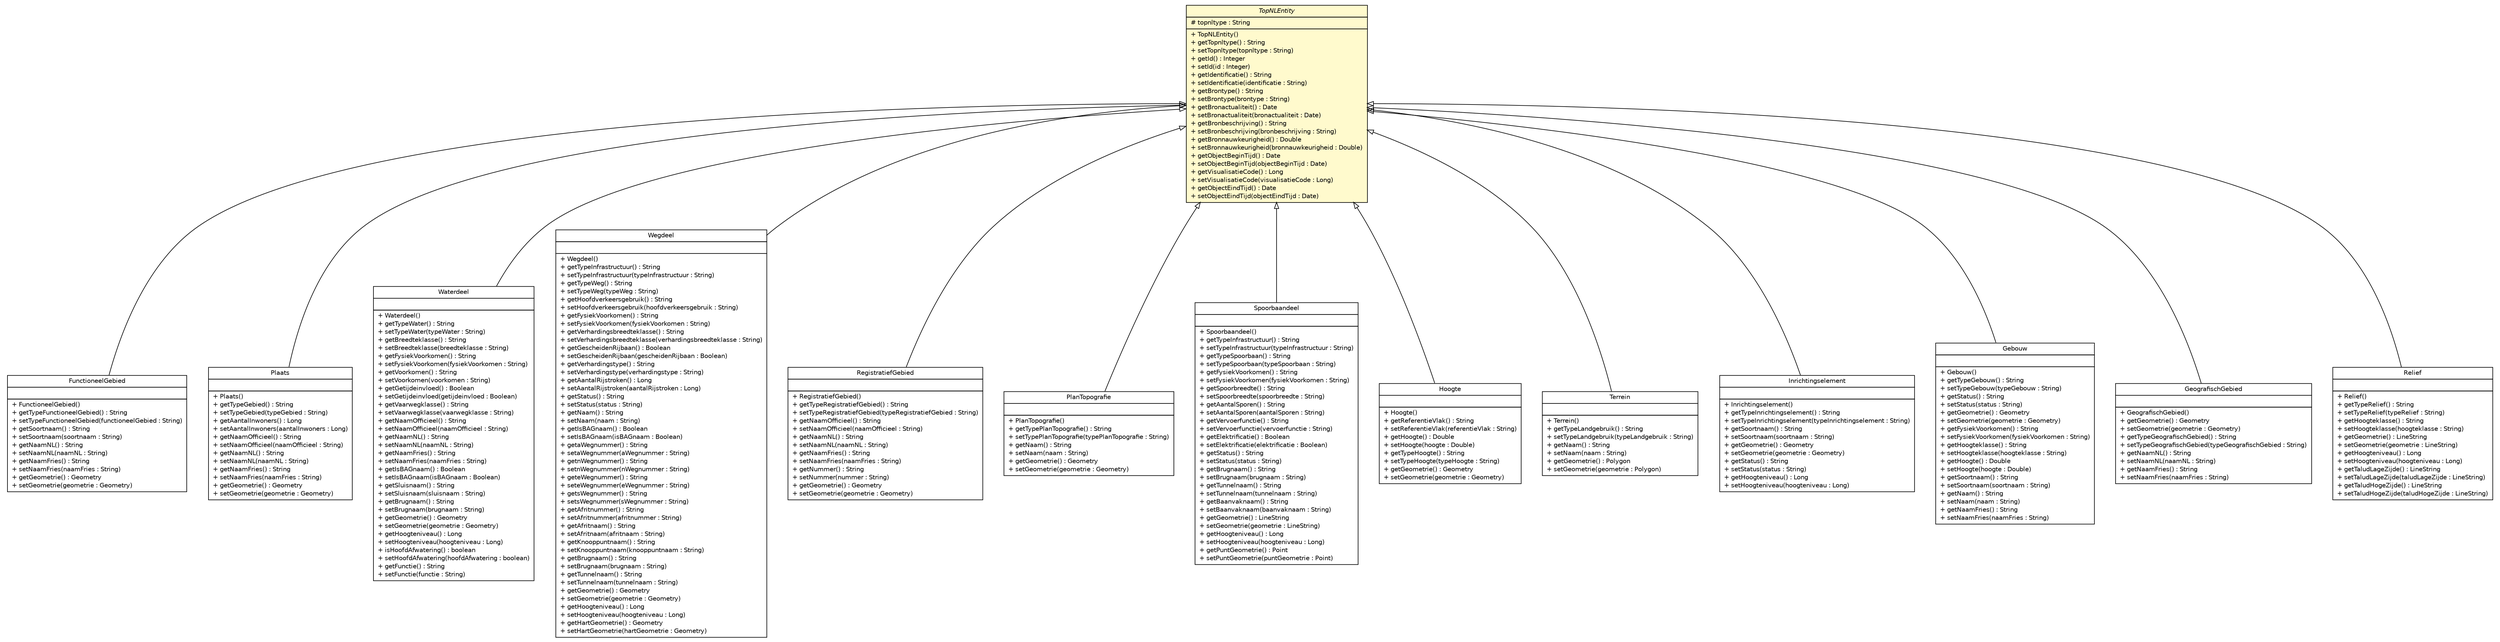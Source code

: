 #!/usr/local/bin/dot
#
# Class diagram 
# Generated by UMLGraph version R5_6-24-gf6e263 (http://www.umlgraph.org/)
#

digraph G {
	edge [fontname="Helvetica",fontsize=10,labelfontname="Helvetica",labelfontsize=10];
	node [fontname="Helvetica",fontsize=10,shape=plaintext];
	nodesep=0.25;
	ranksep=0.5;
	// nl.b3p.topnl.entities.FunctioneelGebied
	c38045 [label=<<table title="nl.b3p.topnl.entities.FunctioneelGebied" border="0" cellborder="1" cellspacing="0" cellpadding="2" port="p" href="./FunctioneelGebied.html">
		<tr><td><table border="0" cellspacing="0" cellpadding="1">
<tr><td align="center" balign="center"> FunctioneelGebied </td></tr>
		</table></td></tr>
		<tr><td><table border="0" cellspacing="0" cellpadding="1">
<tr><td align="left" balign="left">  </td></tr>
		</table></td></tr>
		<tr><td><table border="0" cellspacing="0" cellpadding="1">
<tr><td align="left" balign="left"> + FunctioneelGebied() </td></tr>
<tr><td align="left" balign="left"> + getTypeFunctioneelGebied() : String </td></tr>
<tr><td align="left" balign="left"> + setTypeFunctioneelGebied(functioneelGebied : String) </td></tr>
<tr><td align="left" balign="left"> + getSoortnaam() : String </td></tr>
<tr><td align="left" balign="left"> + setSoortnaam(soortnaam : String) </td></tr>
<tr><td align="left" balign="left"> + getNaamNL() : String </td></tr>
<tr><td align="left" balign="left"> + setNaamNL(naamNL : String) </td></tr>
<tr><td align="left" balign="left"> + getNaamFries() : String </td></tr>
<tr><td align="left" balign="left"> + setNaamFries(naamFries : String) </td></tr>
<tr><td align="left" balign="left"> + getGeometrie() : Geometry </td></tr>
<tr><td align="left" balign="left"> + setGeometrie(geometrie : Geometry) </td></tr>
		</table></td></tr>
		</table>>, URL="./FunctioneelGebied.html", fontname="Helvetica", fontcolor="black", fontsize=10.0];
	// nl.b3p.topnl.entities.Plaats
	c38046 [label=<<table title="nl.b3p.topnl.entities.Plaats" border="0" cellborder="1" cellspacing="0" cellpadding="2" port="p" href="./Plaats.html">
		<tr><td><table border="0" cellspacing="0" cellpadding="1">
<tr><td align="center" balign="center"> Plaats </td></tr>
		</table></td></tr>
		<tr><td><table border="0" cellspacing="0" cellpadding="1">
<tr><td align="left" balign="left">  </td></tr>
		</table></td></tr>
		<tr><td><table border="0" cellspacing="0" cellpadding="1">
<tr><td align="left" balign="left"> + Plaats() </td></tr>
<tr><td align="left" balign="left"> + getTypeGebied() : String </td></tr>
<tr><td align="left" balign="left"> + setTypeGebied(typeGebied : String) </td></tr>
<tr><td align="left" balign="left"> + getAantalInwoners() : Long </td></tr>
<tr><td align="left" balign="left"> + setAantalInwoners(aantalInwoners : Long) </td></tr>
<tr><td align="left" balign="left"> + getNaamOfficieel() : String </td></tr>
<tr><td align="left" balign="left"> + setNaamOfficieel(naamOfficieel : String) </td></tr>
<tr><td align="left" balign="left"> + getNaamNL() : String </td></tr>
<tr><td align="left" balign="left"> + setNaamNL(naamNL : String) </td></tr>
<tr><td align="left" balign="left"> + getNaamFries() : String </td></tr>
<tr><td align="left" balign="left"> + setNaamFries(naamFries : String) </td></tr>
<tr><td align="left" balign="left"> + getGeometrie() : Geometry </td></tr>
<tr><td align="left" balign="left"> + setGeometrie(geometrie : Geometry) </td></tr>
		</table></td></tr>
		</table>>, URL="./Plaats.html", fontname="Helvetica", fontcolor="black", fontsize=10.0];
	// nl.b3p.topnl.entities.Waterdeel
	c38047 [label=<<table title="nl.b3p.topnl.entities.Waterdeel" border="0" cellborder="1" cellspacing="0" cellpadding="2" port="p" href="./Waterdeel.html">
		<tr><td><table border="0" cellspacing="0" cellpadding="1">
<tr><td align="center" balign="center"> Waterdeel </td></tr>
		</table></td></tr>
		<tr><td><table border="0" cellspacing="0" cellpadding="1">
<tr><td align="left" balign="left">  </td></tr>
		</table></td></tr>
		<tr><td><table border="0" cellspacing="0" cellpadding="1">
<tr><td align="left" balign="left"> + Waterdeel() </td></tr>
<tr><td align="left" balign="left"> + getTypeWater() : String </td></tr>
<tr><td align="left" balign="left"> + setTypeWater(typeWater : String) </td></tr>
<tr><td align="left" balign="left"> + getBreedteklasse() : String </td></tr>
<tr><td align="left" balign="left"> + setBreedteklasse(breedteklasse : String) </td></tr>
<tr><td align="left" balign="left"> + getFysiekVoorkomen() : String </td></tr>
<tr><td align="left" balign="left"> + setFysiekVoorkomen(fysiekVoorkomen : String) </td></tr>
<tr><td align="left" balign="left"> + getVoorkomen() : String </td></tr>
<tr><td align="left" balign="left"> + setVoorkomen(voorkomen : String) </td></tr>
<tr><td align="left" balign="left"> + getGetijdeinvloed() : Boolean </td></tr>
<tr><td align="left" balign="left"> + setGetijdeinvloed(getijdeinvloed : Boolean) </td></tr>
<tr><td align="left" balign="left"> + getVaarwegklasse() : String </td></tr>
<tr><td align="left" balign="left"> + setVaarwegklasse(vaarwegklasse : String) </td></tr>
<tr><td align="left" balign="left"> + getNaamOfficieel() : String </td></tr>
<tr><td align="left" balign="left"> + setNaamOfficieel(naamOfficieel : String) </td></tr>
<tr><td align="left" balign="left"> + getNaamNL() : String </td></tr>
<tr><td align="left" balign="left"> + setNaamNL(naamNL : String) </td></tr>
<tr><td align="left" balign="left"> + getNaamFries() : String </td></tr>
<tr><td align="left" balign="left"> + setNaamFries(naamFries : String) </td></tr>
<tr><td align="left" balign="left"> + getIsBAGnaam() : Boolean </td></tr>
<tr><td align="left" balign="left"> + setIsBAGnaam(isBAGnaam : Boolean) </td></tr>
<tr><td align="left" balign="left"> + getSluisnaam() : String </td></tr>
<tr><td align="left" balign="left"> + setSluisnaam(sluisnaam : String) </td></tr>
<tr><td align="left" balign="left"> + getBrugnaam() : String </td></tr>
<tr><td align="left" balign="left"> + setBrugnaam(brugnaam : String) </td></tr>
<tr><td align="left" balign="left"> + getGeometrie() : Geometry </td></tr>
<tr><td align="left" balign="left"> + setGeometrie(geometrie : Geometry) </td></tr>
<tr><td align="left" balign="left"> + getHoogteniveau() : Long </td></tr>
<tr><td align="left" balign="left"> + setHoogteniveau(hoogteniveau : Long) </td></tr>
<tr><td align="left" balign="left"> + isHoofdAfwatering() : boolean </td></tr>
<tr><td align="left" balign="left"> + setHoofdAfwatering(hoofdAfwatering : boolean) </td></tr>
<tr><td align="left" balign="left"> + getFunctie() : String </td></tr>
<tr><td align="left" balign="left"> + setFunctie(functie : String) </td></tr>
		</table></td></tr>
		</table>>, URL="./Waterdeel.html", fontname="Helvetica", fontcolor="black", fontsize=10.0];
	// nl.b3p.topnl.entities.Wegdeel
	c38048 [label=<<table title="nl.b3p.topnl.entities.Wegdeel" border="0" cellborder="1" cellspacing="0" cellpadding="2" port="p" href="./Wegdeel.html">
		<tr><td><table border="0" cellspacing="0" cellpadding="1">
<tr><td align="center" balign="center"> Wegdeel </td></tr>
		</table></td></tr>
		<tr><td><table border="0" cellspacing="0" cellpadding="1">
<tr><td align="left" balign="left">  </td></tr>
		</table></td></tr>
		<tr><td><table border="0" cellspacing="0" cellpadding="1">
<tr><td align="left" balign="left"> + Wegdeel() </td></tr>
<tr><td align="left" balign="left"> + getTypeInfrastructuur() : String </td></tr>
<tr><td align="left" balign="left"> + setTypeInfrastructuur(typeInfrastructuur : String) </td></tr>
<tr><td align="left" balign="left"> + getTypeWeg() : String </td></tr>
<tr><td align="left" balign="left"> + setTypeWeg(typeWeg : String) </td></tr>
<tr><td align="left" balign="left"> + getHoofdverkeersgebruik() : String </td></tr>
<tr><td align="left" balign="left"> + setHoofdverkeersgebruik(hoofdverkeersgebruik : String) </td></tr>
<tr><td align="left" balign="left"> + getFysiekVoorkomen() : String </td></tr>
<tr><td align="left" balign="left"> + setFysiekVoorkomen(fysiekVoorkomen : String) </td></tr>
<tr><td align="left" balign="left"> + getVerhardingsbreedteklasse() : String </td></tr>
<tr><td align="left" balign="left"> + setVerhardingsbreedteklasse(verhardingsbreedteklasse : String) </td></tr>
<tr><td align="left" balign="left"> + getGescheidenRijbaan() : Boolean </td></tr>
<tr><td align="left" balign="left"> + setGescheidenRijbaan(gescheidenRijbaan : Boolean) </td></tr>
<tr><td align="left" balign="left"> + getVerhardingstype() : String </td></tr>
<tr><td align="left" balign="left"> + setVerhardingstype(verhardingstype : String) </td></tr>
<tr><td align="left" balign="left"> + getAantalRijstroken() : Long </td></tr>
<tr><td align="left" balign="left"> + setAantalRijstroken(aantalRijstroken : Long) </td></tr>
<tr><td align="left" balign="left"> + getStatus() : String </td></tr>
<tr><td align="left" balign="left"> + setStatus(status : String) </td></tr>
<tr><td align="left" balign="left"> + getNaam() : String </td></tr>
<tr><td align="left" balign="left"> + setNaam(naam : String) </td></tr>
<tr><td align="left" balign="left"> + getIsBAGnaam() : Boolean </td></tr>
<tr><td align="left" balign="left"> + setIsBAGnaam(isBAGnaam : Boolean) </td></tr>
<tr><td align="left" balign="left"> + getaWegnummer() : String </td></tr>
<tr><td align="left" balign="left"> + setaWegnummer(aWegnummer : String) </td></tr>
<tr><td align="left" balign="left"> + getnWegnummer() : String </td></tr>
<tr><td align="left" balign="left"> + setnWegnummer(nWegnummer : String) </td></tr>
<tr><td align="left" balign="left"> + geteWegnummer() : String </td></tr>
<tr><td align="left" balign="left"> + seteWegnummer(eWegnummer : String) </td></tr>
<tr><td align="left" balign="left"> + getsWegnummer() : String </td></tr>
<tr><td align="left" balign="left"> + setsWegnummer(sWegnummer : String) </td></tr>
<tr><td align="left" balign="left"> + getAfritnummer() : String </td></tr>
<tr><td align="left" balign="left"> + setAfritnummer(afritnummer : String) </td></tr>
<tr><td align="left" balign="left"> + getAfritnaam() : String </td></tr>
<tr><td align="left" balign="left"> + setAfritnaam(afritnaam : String) </td></tr>
<tr><td align="left" balign="left"> + getKnooppuntnaam() : String </td></tr>
<tr><td align="left" balign="left"> + setKnooppuntnaam(knooppuntnaam : String) </td></tr>
<tr><td align="left" balign="left"> + getBrugnaam() : String </td></tr>
<tr><td align="left" balign="left"> + setBrugnaam(brugnaam : String) </td></tr>
<tr><td align="left" balign="left"> + getTunnelnaam() : String </td></tr>
<tr><td align="left" balign="left"> + setTunnelnaam(tunnelnaam : String) </td></tr>
<tr><td align="left" balign="left"> + getGeometrie() : Geometry </td></tr>
<tr><td align="left" balign="left"> + setGeometrie(geometrie : Geometry) </td></tr>
<tr><td align="left" balign="left"> + getHoogteniveau() : Long </td></tr>
<tr><td align="left" balign="left"> + setHoogteniveau(hoogteniveau : Long) </td></tr>
<tr><td align="left" balign="left"> + getHartGeometrie() : Geometry </td></tr>
<tr><td align="left" balign="left"> + setHartGeometrie(hartGeometrie : Geometry) </td></tr>
		</table></td></tr>
		</table>>, URL="./Wegdeel.html", fontname="Helvetica", fontcolor="black", fontsize=10.0];
	// nl.b3p.topnl.entities.RegistratiefGebied
	c38049 [label=<<table title="nl.b3p.topnl.entities.RegistratiefGebied" border="0" cellborder="1" cellspacing="0" cellpadding="2" port="p" href="./RegistratiefGebied.html">
		<tr><td><table border="0" cellspacing="0" cellpadding="1">
<tr><td align="center" balign="center"> RegistratiefGebied </td></tr>
		</table></td></tr>
		<tr><td><table border="0" cellspacing="0" cellpadding="1">
<tr><td align="left" balign="left">  </td></tr>
		</table></td></tr>
		<tr><td><table border="0" cellspacing="0" cellpadding="1">
<tr><td align="left" balign="left"> + RegistratiefGebied() </td></tr>
<tr><td align="left" balign="left"> + getTypeRegistratiefGebied() : String </td></tr>
<tr><td align="left" balign="left"> + setTypeRegistratiefGebied(typeRegistratiefGebied : String) </td></tr>
<tr><td align="left" balign="left"> + getNaamOfficieel() : String </td></tr>
<tr><td align="left" balign="left"> + setNaamOfficieel(naamOfficieel : String) </td></tr>
<tr><td align="left" balign="left"> + getNaamNL() : String </td></tr>
<tr><td align="left" balign="left"> + setNaamNL(naamNL : String) </td></tr>
<tr><td align="left" balign="left"> + getNaamFries() : String </td></tr>
<tr><td align="left" balign="left"> + setNaamFries(naamFries : String) </td></tr>
<tr><td align="left" balign="left"> + getNummer() : String </td></tr>
<tr><td align="left" balign="left"> + setNummer(nummer : String) </td></tr>
<tr><td align="left" balign="left"> + getGeometrie() : Geometry </td></tr>
<tr><td align="left" balign="left"> + setGeometrie(geometrie : Geometry) </td></tr>
		</table></td></tr>
		</table>>, URL="./RegistratiefGebied.html", fontname="Helvetica", fontcolor="black", fontsize=10.0];
	// nl.b3p.topnl.entities.PlanTopografie
	c38050 [label=<<table title="nl.b3p.topnl.entities.PlanTopografie" border="0" cellborder="1" cellspacing="0" cellpadding="2" port="p" href="./PlanTopografie.html">
		<tr><td><table border="0" cellspacing="0" cellpadding="1">
<tr><td align="center" balign="center"> PlanTopografie </td></tr>
		</table></td></tr>
		<tr><td><table border="0" cellspacing="0" cellpadding="1">
<tr><td align="left" balign="left">  </td></tr>
		</table></td></tr>
		<tr><td><table border="0" cellspacing="0" cellpadding="1">
<tr><td align="left" balign="left"> + PlanTopografie() </td></tr>
<tr><td align="left" balign="left"> + getTypePlanTopografie() : String </td></tr>
<tr><td align="left" balign="left"> + setTypePlanTopografie(typePlanTopografie : String) </td></tr>
<tr><td align="left" balign="left"> + getNaam() : String </td></tr>
<tr><td align="left" balign="left"> + setNaam(naam : String) </td></tr>
<tr><td align="left" balign="left"> + getGeometrie() : Geometry </td></tr>
<tr><td align="left" balign="left"> + setGeometrie(geometrie : Geometry) </td></tr>
		</table></td></tr>
		</table>>, URL="./PlanTopografie.html", fontname="Helvetica", fontcolor="black", fontsize=10.0];
	// nl.b3p.topnl.entities.TopNLEntity
	c38051 [label=<<table title="nl.b3p.topnl.entities.TopNLEntity" border="0" cellborder="1" cellspacing="0" cellpadding="2" port="p" bgcolor="lemonChiffon" href="./TopNLEntity.html">
		<tr><td><table border="0" cellspacing="0" cellpadding="1">
<tr><td align="center" balign="center"><font face="Helvetica-Oblique"> TopNLEntity </font></td></tr>
		</table></td></tr>
		<tr><td><table border="0" cellspacing="0" cellpadding="1">
<tr><td align="left" balign="left"> # topnltype : String </td></tr>
		</table></td></tr>
		<tr><td><table border="0" cellspacing="0" cellpadding="1">
<tr><td align="left" balign="left"> + TopNLEntity() </td></tr>
<tr><td align="left" balign="left"> + getTopnltype() : String </td></tr>
<tr><td align="left" balign="left"> + setTopnltype(topnltype : String) </td></tr>
<tr><td align="left" balign="left"> + getId() : Integer </td></tr>
<tr><td align="left" balign="left"> + setId(id : Integer) </td></tr>
<tr><td align="left" balign="left"> + getIdentificatie() : String </td></tr>
<tr><td align="left" balign="left"> + setIdentificatie(identificatie : String) </td></tr>
<tr><td align="left" balign="left"> + getBrontype() : String </td></tr>
<tr><td align="left" balign="left"> + setBrontype(brontype : String) </td></tr>
<tr><td align="left" balign="left"> + getBronactualiteit() : Date </td></tr>
<tr><td align="left" balign="left"> + setBronactualiteit(bronactualiteit : Date) </td></tr>
<tr><td align="left" balign="left"> + getBronbeschrijving() : String </td></tr>
<tr><td align="left" balign="left"> + setBronbeschrijving(bronbeschrijving : String) </td></tr>
<tr><td align="left" balign="left"> + getBronnauwkeurigheid() : Double </td></tr>
<tr><td align="left" balign="left"> + setBronnauwkeurigheid(bronnauwkeurigheid : Double) </td></tr>
<tr><td align="left" balign="left"> + getObjectBeginTijd() : Date </td></tr>
<tr><td align="left" balign="left"> + setObjectBeginTijd(objectBeginTijd : Date) </td></tr>
<tr><td align="left" balign="left"> + getVisualisatieCode() : Long </td></tr>
<tr><td align="left" balign="left"> + setVisualisatieCode(visualisatieCode : Long) </td></tr>
<tr><td align="left" balign="left"> + getObjectEindTijd() : Date </td></tr>
<tr><td align="left" balign="left"> + setObjectEindTijd(objectEindTijd : Date) </td></tr>
		</table></td></tr>
		</table>>, URL="./TopNLEntity.html", fontname="Helvetica", fontcolor="black", fontsize=10.0];
	// nl.b3p.topnl.entities.Spoorbaandeel
	c38052 [label=<<table title="nl.b3p.topnl.entities.Spoorbaandeel" border="0" cellborder="1" cellspacing="0" cellpadding="2" port="p" href="./Spoorbaandeel.html">
		<tr><td><table border="0" cellspacing="0" cellpadding="1">
<tr><td align="center" balign="center"> Spoorbaandeel </td></tr>
		</table></td></tr>
		<tr><td><table border="0" cellspacing="0" cellpadding="1">
<tr><td align="left" balign="left">  </td></tr>
		</table></td></tr>
		<tr><td><table border="0" cellspacing="0" cellpadding="1">
<tr><td align="left" balign="left"> + Spoorbaandeel() </td></tr>
<tr><td align="left" balign="left"> + getTypeInfrastructuur() : String </td></tr>
<tr><td align="left" balign="left"> + setTypeInfrastructuur(typeInfrastructuur : String) </td></tr>
<tr><td align="left" balign="left"> + getTypeSpoorbaan() : String </td></tr>
<tr><td align="left" balign="left"> + setTypeSpoorbaan(typeSpoorbaan : String) </td></tr>
<tr><td align="left" balign="left"> + getFysiekVoorkomen() : String </td></tr>
<tr><td align="left" balign="left"> + setFysiekVoorkomen(fysiekVoorkomen : String) </td></tr>
<tr><td align="left" balign="left"> + getSpoorbreedte() : String </td></tr>
<tr><td align="left" balign="left"> + setSpoorbreedte(spoorbreedte : String) </td></tr>
<tr><td align="left" balign="left"> + getAantalSporen() : String </td></tr>
<tr><td align="left" balign="left"> + setAantalSporen(aantalSporen : String) </td></tr>
<tr><td align="left" balign="left"> + getVervoerfunctie() : String </td></tr>
<tr><td align="left" balign="left"> + setVervoerfunctie(vervoerfunctie : String) </td></tr>
<tr><td align="left" balign="left"> + getElektrificatie() : Boolean </td></tr>
<tr><td align="left" balign="left"> + setElektrificatie(elektrificatie : Boolean) </td></tr>
<tr><td align="left" balign="left"> + getStatus() : String </td></tr>
<tr><td align="left" balign="left"> + setStatus(status : String) </td></tr>
<tr><td align="left" balign="left"> + getBrugnaam() : String </td></tr>
<tr><td align="left" balign="left"> + setBrugnaam(brugnaam : String) </td></tr>
<tr><td align="left" balign="left"> + getTunnelnaam() : String </td></tr>
<tr><td align="left" balign="left"> + setTunnelnaam(tunnelnaam : String) </td></tr>
<tr><td align="left" balign="left"> + getBaanvaknaam() : String </td></tr>
<tr><td align="left" balign="left"> + setBaanvaknaam(baanvaknaam : String) </td></tr>
<tr><td align="left" balign="left"> + getGeometrie() : LineString </td></tr>
<tr><td align="left" balign="left"> + setGeometrie(geometrie : LineString) </td></tr>
<tr><td align="left" balign="left"> + getHoogteniveau() : Long </td></tr>
<tr><td align="left" balign="left"> + setHoogteniveau(hoogteniveau : Long) </td></tr>
<tr><td align="left" balign="left"> + getPuntGeometrie() : Point </td></tr>
<tr><td align="left" balign="left"> + setPuntGeometrie(puntGeometrie : Point) </td></tr>
		</table></td></tr>
		</table>>, URL="./Spoorbaandeel.html", fontname="Helvetica", fontcolor="black", fontsize=10.0];
	// nl.b3p.topnl.entities.Hoogte
	c38053 [label=<<table title="nl.b3p.topnl.entities.Hoogte" border="0" cellborder="1" cellspacing="0" cellpadding="2" port="p" href="./Hoogte.html">
		<tr><td><table border="0" cellspacing="0" cellpadding="1">
<tr><td align="center" balign="center"> Hoogte </td></tr>
		</table></td></tr>
		<tr><td><table border="0" cellspacing="0" cellpadding="1">
<tr><td align="left" balign="left">  </td></tr>
		</table></td></tr>
		<tr><td><table border="0" cellspacing="0" cellpadding="1">
<tr><td align="left" balign="left"> + Hoogte() </td></tr>
<tr><td align="left" balign="left"> + getReferentieVlak() : String </td></tr>
<tr><td align="left" balign="left"> + setReferentieVlak(referentieVlak : String) </td></tr>
<tr><td align="left" balign="left"> + getHoogte() : Double </td></tr>
<tr><td align="left" balign="left"> + setHoogte(hoogte : Double) </td></tr>
<tr><td align="left" balign="left"> + getTypeHoogte() : String </td></tr>
<tr><td align="left" balign="left"> + setTypeHoogte(typeHoogte : String) </td></tr>
<tr><td align="left" balign="left"> + getGeometrie() : Geometry </td></tr>
<tr><td align="left" balign="left"> + setGeometrie(geometrie : Geometry) </td></tr>
		</table></td></tr>
		</table>>, URL="./Hoogte.html", fontname="Helvetica", fontcolor="black", fontsize=10.0];
	// nl.b3p.topnl.entities.Terrein
	c38054 [label=<<table title="nl.b3p.topnl.entities.Terrein" border="0" cellborder="1" cellspacing="0" cellpadding="2" port="p" href="./Terrein.html">
		<tr><td><table border="0" cellspacing="0" cellpadding="1">
<tr><td align="center" balign="center"> Terrein </td></tr>
		</table></td></tr>
		<tr><td><table border="0" cellspacing="0" cellpadding="1">
<tr><td align="left" balign="left">  </td></tr>
		</table></td></tr>
		<tr><td><table border="0" cellspacing="0" cellpadding="1">
<tr><td align="left" balign="left"> + Terrein() </td></tr>
<tr><td align="left" balign="left"> + getTypeLandgebruik() : String </td></tr>
<tr><td align="left" balign="left"> + setTypeLandgebruik(typeLandgebruik : String) </td></tr>
<tr><td align="left" balign="left"> + getNaam() : String </td></tr>
<tr><td align="left" balign="left"> + setNaam(naam : String) </td></tr>
<tr><td align="left" balign="left"> + getGeometrie() : Polygon </td></tr>
<tr><td align="left" balign="left"> + setGeometrie(geometrie : Polygon) </td></tr>
		</table></td></tr>
		</table>>, URL="./Terrein.html", fontname="Helvetica", fontcolor="black", fontsize=10.0];
	// nl.b3p.topnl.entities.Inrichtingselement
	c38055 [label=<<table title="nl.b3p.topnl.entities.Inrichtingselement" border="0" cellborder="1" cellspacing="0" cellpadding="2" port="p" href="./Inrichtingselement.html">
		<tr><td><table border="0" cellspacing="0" cellpadding="1">
<tr><td align="center" balign="center"> Inrichtingselement </td></tr>
		</table></td></tr>
		<tr><td><table border="0" cellspacing="0" cellpadding="1">
<tr><td align="left" balign="left">  </td></tr>
		</table></td></tr>
		<tr><td><table border="0" cellspacing="0" cellpadding="1">
<tr><td align="left" balign="left"> + Inrichtingselement() </td></tr>
<tr><td align="left" balign="left"> + getTypeInrichtingselement() : String </td></tr>
<tr><td align="left" balign="left"> + setTypeInrichtingselement(typeInrichtingselement : String) </td></tr>
<tr><td align="left" balign="left"> + getSoortnaam() : String </td></tr>
<tr><td align="left" balign="left"> + setSoortnaam(soortnaam : String) </td></tr>
<tr><td align="left" balign="left"> + getGeometrie() : Geometry </td></tr>
<tr><td align="left" balign="left"> + setGeometrie(geometrie : Geometry) </td></tr>
<tr><td align="left" balign="left"> + getStatus() : String </td></tr>
<tr><td align="left" balign="left"> + setStatus(status : String) </td></tr>
<tr><td align="left" balign="left"> + getHoogteniveau() : Long </td></tr>
<tr><td align="left" balign="left"> + setHoogteniveau(hoogteniveau : Long) </td></tr>
		</table></td></tr>
		</table>>, URL="./Inrichtingselement.html", fontname="Helvetica", fontcolor="black", fontsize=10.0];
	// nl.b3p.topnl.entities.Gebouw
	c38056 [label=<<table title="nl.b3p.topnl.entities.Gebouw" border="0" cellborder="1" cellspacing="0" cellpadding="2" port="p" href="./Gebouw.html">
		<tr><td><table border="0" cellspacing="0" cellpadding="1">
<tr><td align="center" balign="center"> Gebouw </td></tr>
		</table></td></tr>
		<tr><td><table border="0" cellspacing="0" cellpadding="1">
<tr><td align="left" balign="left">  </td></tr>
		</table></td></tr>
		<tr><td><table border="0" cellspacing="0" cellpadding="1">
<tr><td align="left" balign="left"> + Gebouw() </td></tr>
<tr><td align="left" balign="left"> + getTypeGebouw() : String </td></tr>
<tr><td align="left" balign="left"> + setTypeGebouw(typeGebouw : String) </td></tr>
<tr><td align="left" balign="left"> + getStatus() : String </td></tr>
<tr><td align="left" balign="left"> + setStatus(status : String) </td></tr>
<tr><td align="left" balign="left"> + getGeometrie() : Geometry </td></tr>
<tr><td align="left" balign="left"> + setGeometrie(geometrie : Geometry) </td></tr>
<tr><td align="left" balign="left"> + getFysiekVoorkomen() : String </td></tr>
<tr><td align="left" balign="left"> + setFysiekVoorkomen(fysiekVoorkomen : String) </td></tr>
<tr><td align="left" balign="left"> + getHoogteklasse() : String </td></tr>
<tr><td align="left" balign="left"> + setHoogteklasse(hoogteklasse : String) </td></tr>
<tr><td align="left" balign="left"> + getHoogte() : Double </td></tr>
<tr><td align="left" balign="left"> + setHoogte(hoogte : Double) </td></tr>
<tr><td align="left" balign="left"> + getSoortnaam() : String </td></tr>
<tr><td align="left" balign="left"> + setSoortnaam(soortnaam : String) </td></tr>
<tr><td align="left" balign="left"> + getNaam() : String </td></tr>
<tr><td align="left" balign="left"> + setNaam(naam : String) </td></tr>
<tr><td align="left" balign="left"> + getNaamFries() : String </td></tr>
<tr><td align="left" balign="left"> + setNaamFries(naamFries : String) </td></tr>
		</table></td></tr>
		</table>>, URL="./Gebouw.html", fontname="Helvetica", fontcolor="black", fontsize=10.0];
	// nl.b3p.topnl.entities.GeografischGebied
	c38057 [label=<<table title="nl.b3p.topnl.entities.GeografischGebied" border="0" cellborder="1" cellspacing="0" cellpadding="2" port="p" href="./GeografischGebied.html">
		<tr><td><table border="0" cellspacing="0" cellpadding="1">
<tr><td align="center" balign="center"> GeografischGebied </td></tr>
		</table></td></tr>
		<tr><td><table border="0" cellspacing="0" cellpadding="1">
<tr><td align="left" balign="left">  </td></tr>
		</table></td></tr>
		<tr><td><table border="0" cellspacing="0" cellpadding="1">
<tr><td align="left" balign="left"> + GeografischGebied() </td></tr>
<tr><td align="left" balign="left"> + getGeometrie() : Geometry </td></tr>
<tr><td align="left" balign="left"> + setGeometrie(geometrie : Geometry) </td></tr>
<tr><td align="left" balign="left"> + getTypeGeografischGebied() : String </td></tr>
<tr><td align="left" balign="left"> + setTypeGeografischGebied(typeGeografischGebied : String) </td></tr>
<tr><td align="left" balign="left"> + getNaamNL() : String </td></tr>
<tr><td align="left" balign="left"> + setNaamNL(naamNL : String) </td></tr>
<tr><td align="left" balign="left"> + getNaamFries() : String </td></tr>
<tr><td align="left" balign="left"> + setNaamFries(naamFries : String) </td></tr>
		</table></td></tr>
		</table>>, URL="./GeografischGebied.html", fontname="Helvetica", fontcolor="black", fontsize=10.0];
	// nl.b3p.topnl.entities.Relief
	c38058 [label=<<table title="nl.b3p.topnl.entities.Relief" border="0" cellborder="1" cellspacing="0" cellpadding="2" port="p" href="./Relief.html">
		<tr><td><table border="0" cellspacing="0" cellpadding="1">
<tr><td align="center" balign="center"> Relief </td></tr>
		</table></td></tr>
		<tr><td><table border="0" cellspacing="0" cellpadding="1">
<tr><td align="left" balign="left">  </td></tr>
		</table></td></tr>
		<tr><td><table border="0" cellspacing="0" cellpadding="1">
<tr><td align="left" balign="left"> + Relief() </td></tr>
<tr><td align="left" balign="left"> + getTypeRelief() : String </td></tr>
<tr><td align="left" balign="left"> + setTypeRelief(typeRelief : String) </td></tr>
<tr><td align="left" balign="left"> + getHoogteklasse() : String </td></tr>
<tr><td align="left" balign="left"> + setHoogteklasse(hoogteklasse : String) </td></tr>
<tr><td align="left" balign="left"> + getGeometrie() : LineString </td></tr>
<tr><td align="left" balign="left"> + setGeometrie(geometrie : LineString) </td></tr>
<tr><td align="left" balign="left"> + getHoogteniveau() : Long </td></tr>
<tr><td align="left" balign="left"> + setHoogteniveau(hoogteniveau : Long) </td></tr>
<tr><td align="left" balign="left"> + getTaludLageZijde() : LineString </td></tr>
<tr><td align="left" balign="left"> + setTaludLageZijde(taludLageZijde : LineString) </td></tr>
<tr><td align="left" balign="left"> + getTaludHogeZijde() : LineString </td></tr>
<tr><td align="left" balign="left"> + setTaludHogeZijde(taludHogeZijde : LineString) </td></tr>
		</table></td></tr>
		</table>>, URL="./Relief.html", fontname="Helvetica", fontcolor="black", fontsize=10.0];
	//nl.b3p.topnl.entities.FunctioneelGebied extends nl.b3p.topnl.entities.TopNLEntity
	c38051:p -> c38045:p [dir=back,arrowtail=empty];
	//nl.b3p.topnl.entities.Plaats extends nl.b3p.topnl.entities.TopNLEntity
	c38051:p -> c38046:p [dir=back,arrowtail=empty];
	//nl.b3p.topnl.entities.Waterdeel extends nl.b3p.topnl.entities.TopNLEntity
	c38051:p -> c38047:p [dir=back,arrowtail=empty];
	//nl.b3p.topnl.entities.Wegdeel extends nl.b3p.topnl.entities.TopNLEntity
	c38051:p -> c38048:p [dir=back,arrowtail=empty];
	//nl.b3p.topnl.entities.RegistratiefGebied extends nl.b3p.topnl.entities.TopNLEntity
	c38051:p -> c38049:p [dir=back,arrowtail=empty];
	//nl.b3p.topnl.entities.PlanTopografie extends nl.b3p.topnl.entities.TopNLEntity
	c38051:p -> c38050:p [dir=back,arrowtail=empty];
	//nl.b3p.topnl.entities.Spoorbaandeel extends nl.b3p.topnl.entities.TopNLEntity
	c38051:p -> c38052:p [dir=back,arrowtail=empty];
	//nl.b3p.topnl.entities.Hoogte extends nl.b3p.topnl.entities.TopNLEntity
	c38051:p -> c38053:p [dir=back,arrowtail=empty];
	//nl.b3p.topnl.entities.Terrein extends nl.b3p.topnl.entities.TopNLEntity
	c38051:p -> c38054:p [dir=back,arrowtail=empty];
	//nl.b3p.topnl.entities.Inrichtingselement extends nl.b3p.topnl.entities.TopNLEntity
	c38051:p -> c38055:p [dir=back,arrowtail=empty];
	//nl.b3p.topnl.entities.Gebouw extends nl.b3p.topnl.entities.TopNLEntity
	c38051:p -> c38056:p [dir=back,arrowtail=empty];
	//nl.b3p.topnl.entities.GeografischGebied extends nl.b3p.topnl.entities.TopNLEntity
	c38051:p -> c38057:p [dir=back,arrowtail=empty];
	//nl.b3p.topnl.entities.Relief extends nl.b3p.topnl.entities.TopNLEntity
	c38051:p -> c38058:p [dir=back,arrowtail=empty];
}

